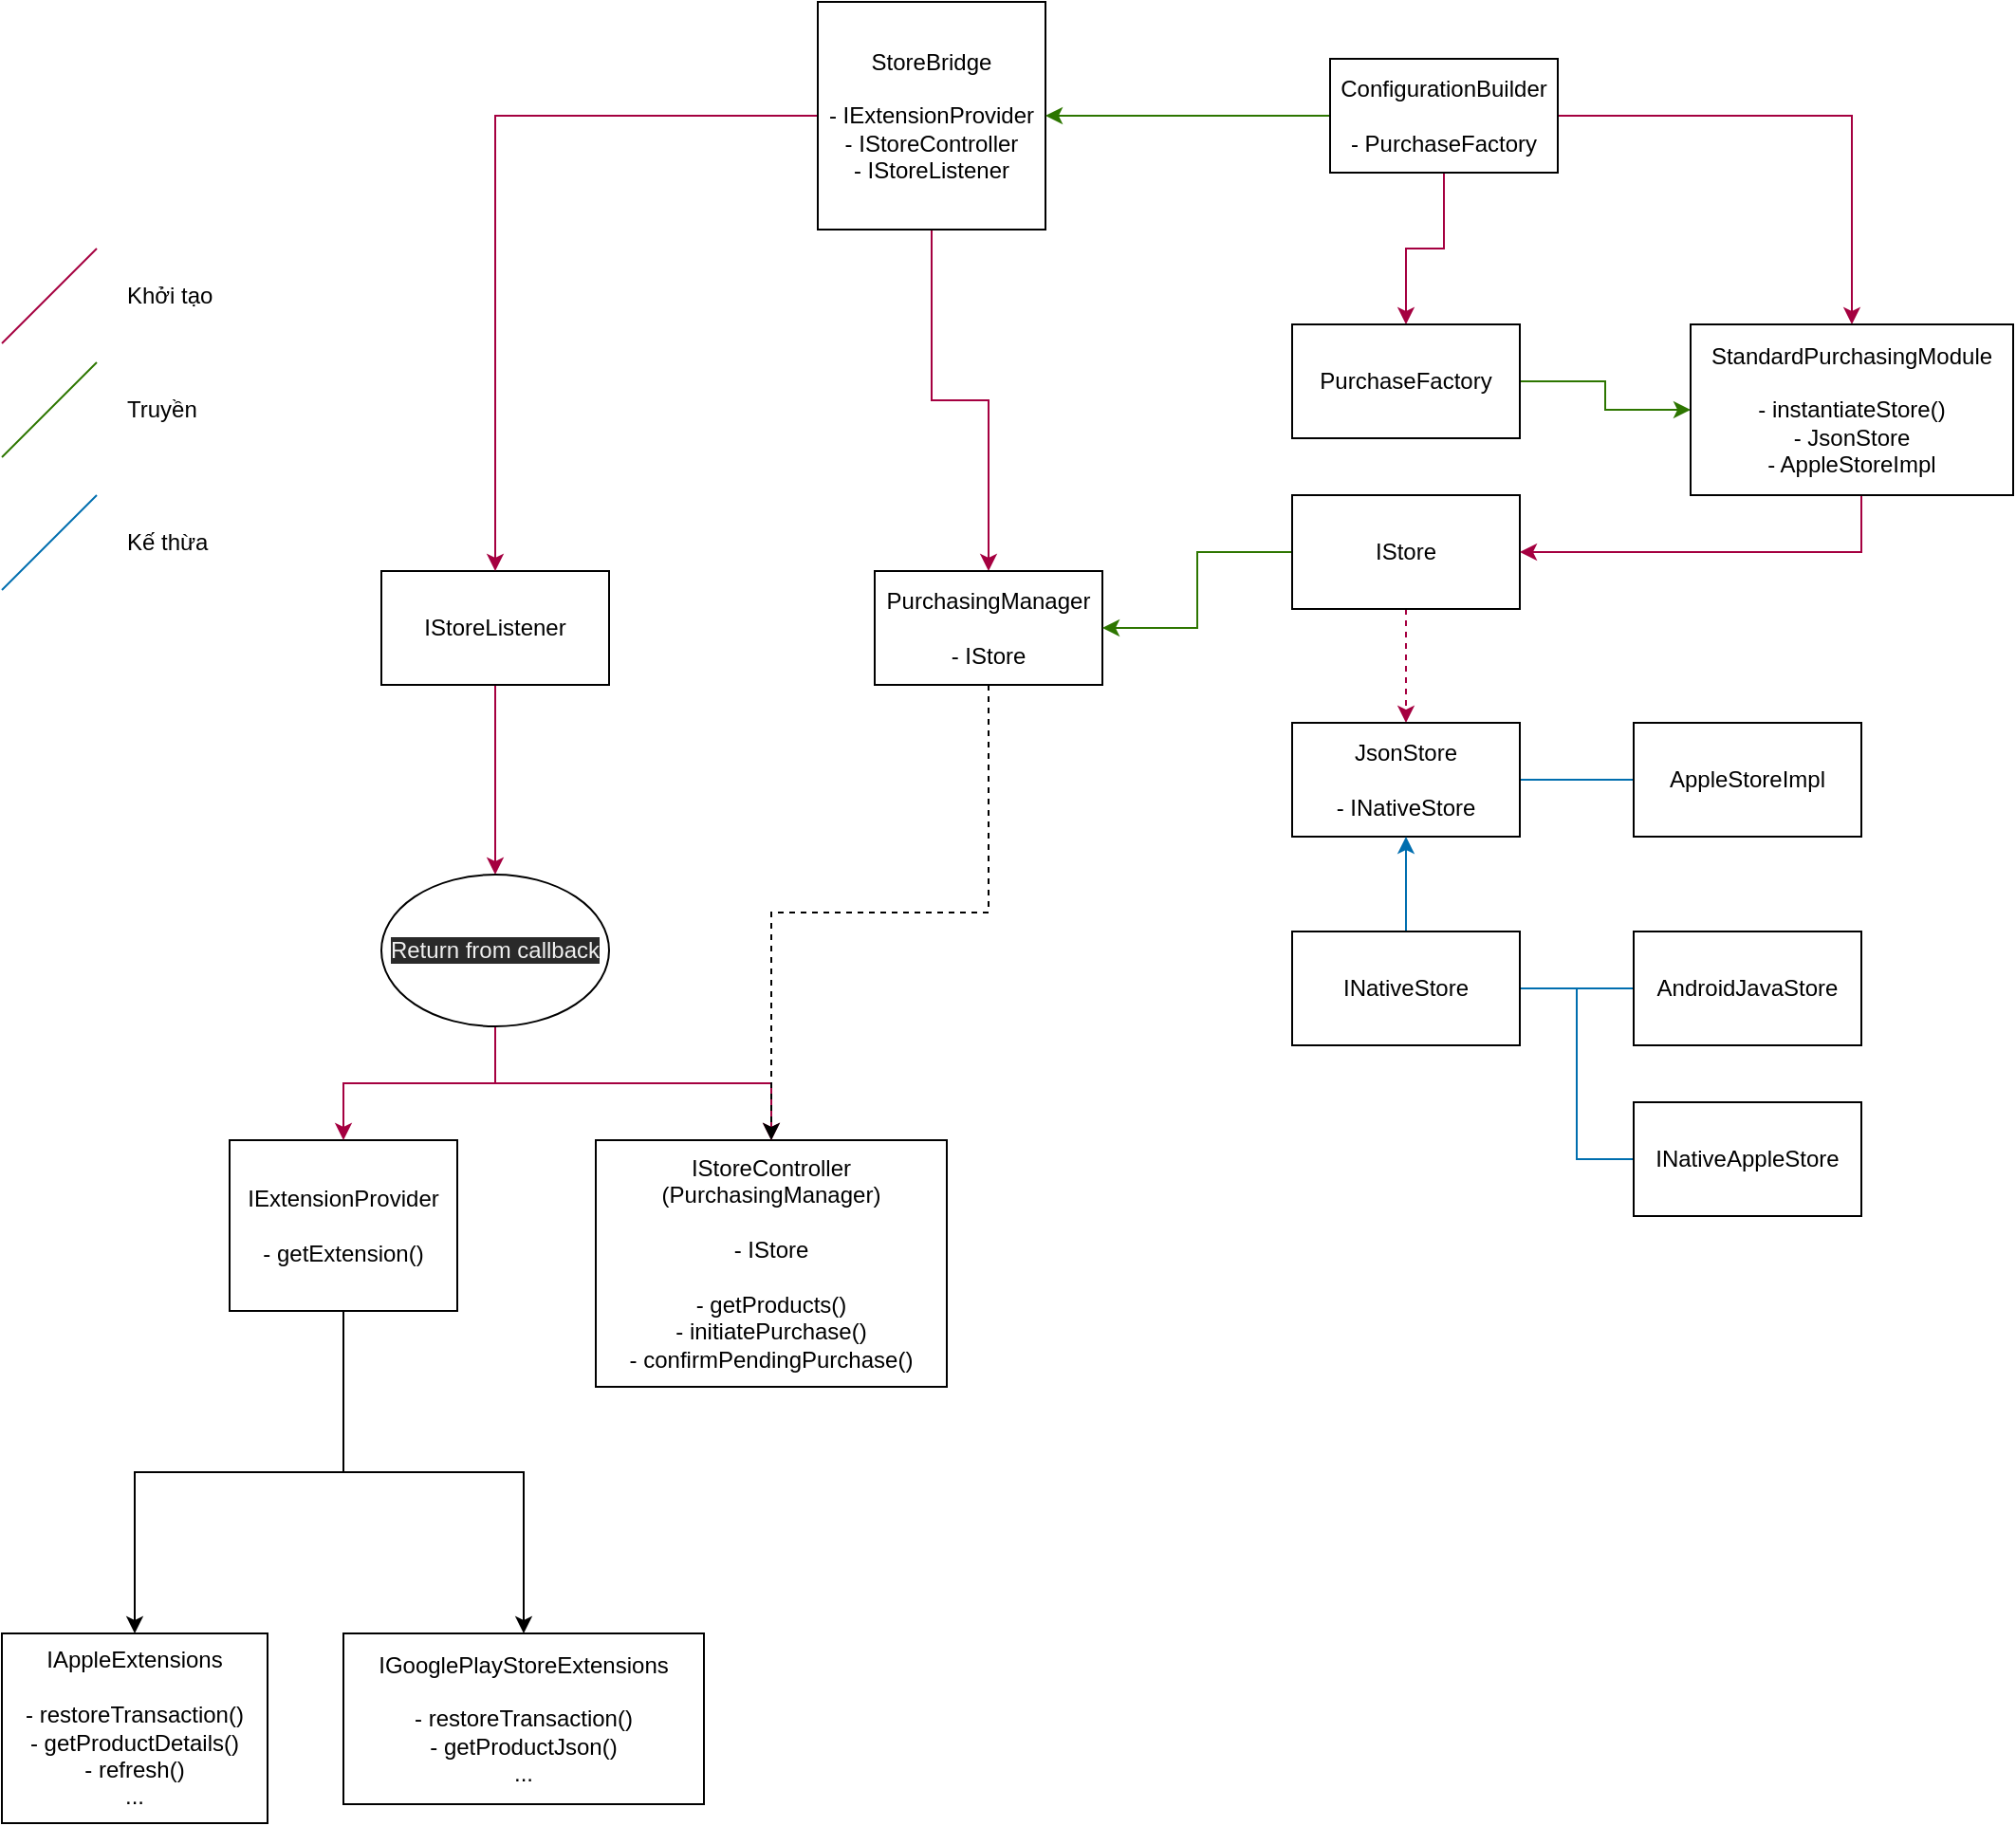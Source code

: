 <mxfile version="20.5.3" type="embed"><diagram id="zujzl2PPvhnFZI0LvEB5" name="Page-1"><mxGraphModel dx="748" dy="1873" grid="1" gridSize="10" guides="1" tooltips="1" connect="1" arrows="1" fold="1" page="1" pageScale="1" pageWidth="850" pageHeight="1100" math="0" shadow="0"><root><mxCell id="0"/><mxCell id="1" parent="0"/><mxCell id="2" value="IStoreController&lt;br&gt;(PurchasingManager)&lt;br&gt;&lt;br&gt;- IStore&lt;br&gt;&lt;br&gt;- getProducts()&lt;br&gt;- initiatePurchase()&lt;br&gt;- confirmPendingPurchase()" style="rounded=0;whiteSpace=wrap;html=1;" parent="1" vertex="1"><mxGeometry x="333" y="480" width="185" height="130" as="geometry"/></mxCell><mxCell id="9" style="edgeStyle=orthogonalEdgeStyle;rounded=0;orthogonalLoop=1;jettySize=auto;html=1;fillColor=#d80073;strokeColor=#A50040;" parent="1" source="3" target="8" edge="1"><mxGeometry relative="1" as="geometry"/></mxCell><mxCell id="3" value="IStoreListener" style="rounded=0;whiteSpace=wrap;html=1;" parent="1" vertex="1"><mxGeometry x="220" y="180" width="120" height="60" as="geometry"/></mxCell><mxCell id="18" style="edgeStyle=orthogonalEdgeStyle;rounded=0;orthogonalLoop=1;jettySize=auto;html=1;" parent="1" source="5" target="17" edge="1"><mxGeometry relative="1" as="geometry"/></mxCell><mxCell id="20" style="edgeStyle=orthogonalEdgeStyle;rounded=0;orthogonalLoop=1;jettySize=auto;html=1;" parent="1" source="5" target="19" edge="1"><mxGeometry relative="1" as="geometry"/></mxCell><mxCell id="5" value="IExtensionProvider&lt;br&gt;&lt;br&gt;- getExtension()" style="rounded=0;whiteSpace=wrap;html=1;" parent="1" vertex="1"><mxGeometry x="140" y="480" width="120" height="90" as="geometry"/></mxCell><mxCell id="10" style="edgeStyle=orthogonalEdgeStyle;rounded=0;orthogonalLoop=1;jettySize=auto;html=1;entryX=0.5;entryY=0;entryDx=0;entryDy=0;fillColor=#d80073;strokeColor=#A50040;" parent="1" source="8" target="5" edge="1"><mxGeometry relative="1" as="geometry"/></mxCell><mxCell id="11" style="edgeStyle=orthogonalEdgeStyle;rounded=0;orthogonalLoop=1;jettySize=auto;html=1;fillColor=#d80073;strokeColor=#A50040;" parent="1" source="8" target="2" edge="1"><mxGeometry relative="1" as="geometry"/></mxCell><mxCell id="8" value="&lt;meta charset=&quot;utf-8&quot;&gt;&lt;span style=&quot;color: rgb(240, 240, 240); font-family: Helvetica; font-size: 12px; font-style: normal; font-variant-ligatures: normal; font-variant-caps: normal; font-weight: 400; letter-spacing: normal; orphans: 2; text-align: center; text-indent: 0px; text-transform: none; widows: 2; word-spacing: 0px; -webkit-text-stroke-width: 0px; background-color: rgb(42, 42, 42); text-decoration-thickness: initial; text-decoration-style: initial; text-decoration-color: initial; float: none; display: inline !important;&quot;&gt;Return from callback&lt;/span&gt;" style="ellipse;whiteSpace=wrap;html=1;" parent="1" vertex="1"><mxGeometry x="220" y="340" width="120" height="80" as="geometry"/></mxCell><mxCell id="37" style="edgeStyle=orthogonalEdgeStyle;rounded=0;orthogonalLoop=1;jettySize=auto;html=1;entryX=0.5;entryY=0;entryDx=0;entryDy=0;fillColor=#d80073;strokeColor=#A50040;" edge="1" parent="1" source="12" target="31"><mxGeometry relative="1" as="geometry"/></mxCell><mxCell id="39" style="edgeStyle=orthogonalEdgeStyle;rounded=0;orthogonalLoop=1;jettySize=auto;html=1;entryX=0.5;entryY=0;entryDx=0;entryDy=0;fillColor=#d80073;strokeColor=#A50040;" edge="1" parent="1" source="12" target="3"><mxGeometry relative="1" as="geometry"/></mxCell><mxCell id="12" value="StoreBridge&lt;br&gt;&lt;br&gt;- IExtensionProvider&lt;br&gt;- IStoreController&lt;br&gt;- IStoreListener" style="rounded=0;whiteSpace=wrap;html=1;" parent="1" vertex="1"><mxGeometry x="450" y="-120" width="120" height="120" as="geometry"/></mxCell><mxCell id="17" value="IAppleExtensions&lt;br&gt;&lt;br&gt;- restoreTransaction()&lt;br&gt;- getProductDetails()&lt;br&gt;- refresh()&lt;br&gt;..." style="rounded=0;whiteSpace=wrap;html=1;" parent="1" vertex="1"><mxGeometry x="20" y="740" width="140" height="100" as="geometry"/></mxCell><mxCell id="19" value="IGooglePlayStoreExtensions&lt;br&gt;&lt;br&gt;- restoreTransaction()&lt;br&gt;- getProductJson()&lt;br&gt;..." style="rounded=0;whiteSpace=wrap;html=1;" parent="1" vertex="1"><mxGeometry x="200" y="740" width="190" height="90" as="geometry"/></mxCell><mxCell id="30" style="edgeStyle=orthogonalEdgeStyle;rounded=0;orthogonalLoop=1;jettySize=auto;html=1;entryX=1;entryY=0.5;entryDx=0;entryDy=0;fillColor=#60a917;strokeColor=#2D7600;" edge="1" parent="1" source="24" target="12"><mxGeometry relative="1" as="geometry"/></mxCell><mxCell id="36" style="edgeStyle=orthogonalEdgeStyle;rounded=0;orthogonalLoop=1;jettySize=auto;html=1;entryX=0.5;entryY=0;entryDx=0;entryDy=0;fillColor=#d80073;strokeColor=#A50040;" edge="1" parent="1" source="24" target="32"><mxGeometry relative="1" as="geometry"/></mxCell><mxCell id="41" style="edgeStyle=orthogonalEdgeStyle;rounded=0;orthogonalLoop=1;jettySize=auto;html=1;entryX=0.5;entryY=0;entryDx=0;entryDy=0;fillColor=#d80073;strokeColor=#A50040;" edge="1" parent="1" source="24" target="40"><mxGeometry relative="1" as="geometry"/></mxCell><mxCell id="24" value="ConfigurationBuilder&lt;br&gt;&lt;br&gt;- PurchaseFactory" style="rounded=0;whiteSpace=wrap;html=1;" parent="1" vertex="1"><mxGeometry x="720" y="-90" width="120" height="60" as="geometry"/></mxCell><mxCell id="27" value="" style="group" vertex="1" connectable="0" parent="1"><mxGeometry x="20" y="10" width="140" height="50" as="geometry"/></mxCell><mxCell id="14" value="" style="endArrow=none;html=1;rounded=0;fillColor=#d80073;strokeColor=#A50040;" parent="27" edge="1"><mxGeometry width="50" height="50" relative="1" as="geometry"><mxPoint y="50" as="sourcePoint"/><mxPoint x="50" as="targetPoint"/></mxGeometry></mxCell><mxCell id="15" value="Khởi tạo" style="text;strokeColor=none;fillColor=none;align=left;verticalAlign=middle;spacingLeft=4;spacingRight=4;overflow=hidden;points=[[0,0.5],[1,0.5]];portConstraint=eastwest;rotatable=0;whiteSpace=wrap;html=1;" parent="27" vertex="1"><mxGeometry x="60" y="10" width="80" height="30" as="geometry"/></mxCell><mxCell id="28" value="" style="group" vertex="1" connectable="0" parent="1"><mxGeometry x="20" y="70" width="140" height="50" as="geometry"/></mxCell><mxCell id="25" value="" style="endArrow=none;html=1;rounded=0;fillColor=#60a917;strokeColor=#2D7600;" edge="1" parent="28"><mxGeometry width="50" height="50" relative="1" as="geometry"><mxPoint y="50" as="sourcePoint"/><mxPoint x="50" as="targetPoint"/></mxGeometry></mxCell><mxCell id="26" value="Truyền" style="text;strokeColor=none;fillColor=none;align=left;verticalAlign=middle;spacingLeft=4;spacingRight=4;overflow=hidden;points=[[0,0.5],[1,0.5]];portConstraint=eastwest;rotatable=0;whiteSpace=wrap;html=1;" vertex="1" parent="28"><mxGeometry x="60" y="10" width="80" height="30" as="geometry"/></mxCell><mxCell id="44" style="edgeStyle=orthogonalEdgeStyle;rounded=0;orthogonalLoop=1;jettySize=auto;html=1;entryX=0.5;entryY=0;entryDx=0;entryDy=0;dashed=1;" edge="1" parent="1" source="31" target="2"><mxGeometry relative="1" as="geometry"/></mxCell><mxCell id="31" value="PurchasingManager&lt;br&gt;&lt;br&gt;- IStore" style="rounded=0;whiteSpace=wrap;html=1;" vertex="1" parent="1"><mxGeometry x="480" y="180" width="120" height="60" as="geometry"/></mxCell><mxCell id="42" style="edgeStyle=orthogonalEdgeStyle;rounded=0;orthogonalLoop=1;jettySize=auto;html=1;entryX=0;entryY=0.5;entryDx=0;entryDy=0;fillColor=#60a917;strokeColor=#2D7600;" edge="1" parent="1" source="32" target="40"><mxGeometry relative="1" as="geometry"/></mxCell><mxCell id="32" value="PurchaseFactory" style="rounded=0;whiteSpace=wrap;html=1;" vertex="1" parent="1"><mxGeometry x="700" y="50" width="120" height="60" as="geometry"/></mxCell><mxCell id="34" style="edgeStyle=orthogonalEdgeStyle;rounded=0;orthogonalLoop=1;jettySize=auto;html=1;entryX=1;entryY=0.5;entryDx=0;entryDy=0;fillColor=#60a917;strokeColor=#2D7600;" edge="1" parent="1" source="33" target="31"><mxGeometry relative="1" as="geometry"/></mxCell><mxCell id="46" style="edgeStyle=orthogonalEdgeStyle;rounded=0;orthogonalLoop=1;jettySize=auto;html=1;dashed=1;fillColor=#d80073;strokeColor=#A50040;" edge="1" parent="1" source="33" target="45"><mxGeometry relative="1" as="geometry"/></mxCell><mxCell id="33" value="IStore" style="rounded=0;whiteSpace=wrap;html=1;" vertex="1" parent="1"><mxGeometry x="700" y="140" width="120" height="60" as="geometry"/></mxCell><mxCell id="43" style="edgeStyle=orthogonalEdgeStyle;rounded=0;orthogonalLoop=1;jettySize=auto;html=1;fillColor=#d80073;strokeColor=#A50040;" edge="1" parent="1" source="40" target="33"><mxGeometry relative="1" as="geometry"><Array as="points"><mxPoint x="1000" y="170"/></Array></mxGeometry></mxCell><mxCell id="40" value="StandardPurchasingModule&lt;br&gt;&lt;br&gt;- instantiateStore()&lt;br&gt;- JsonStore&lt;br&gt;- AppleStoreImpl" style="rounded=0;whiteSpace=wrap;html=1;" vertex="1" parent="1"><mxGeometry x="910" y="50" width="170" height="90" as="geometry"/></mxCell><mxCell id="50" style="edgeStyle=orthogonalEdgeStyle;rounded=0;orthogonalLoop=1;jettySize=auto;html=1;fillColor=#1ba1e2;strokeColor=#006EAF;endArrow=none;endFill=0;" edge="1" parent="1" source="45" target="49"><mxGeometry relative="1" as="geometry"/></mxCell><mxCell id="45" value="JsonStore&lt;br&gt;&lt;br&gt;- INativeStore" style="rounded=0;whiteSpace=wrap;html=1;" vertex="1" parent="1"><mxGeometry x="700" y="260" width="120" height="60" as="geometry"/></mxCell><mxCell id="49" value="AppleStoreImpl" style="rounded=0;whiteSpace=wrap;html=1;" vertex="1" parent="1"><mxGeometry x="880" y="260" width="120" height="60" as="geometry"/></mxCell><mxCell id="62" style="edgeStyle=orthogonalEdgeStyle;rounded=0;orthogonalLoop=1;jettySize=auto;html=1;exitX=1;exitY=0.5;exitDx=0;exitDy=0;endArrow=none;endFill=0;fillColor=#1ba1e2;strokeColor=#006EAF;" edge="1" parent="1" source="51" target="60"><mxGeometry relative="1" as="geometry"/></mxCell><mxCell id="63" style="edgeStyle=orthogonalEdgeStyle;rounded=0;orthogonalLoop=1;jettySize=auto;html=1;entryX=0;entryY=0.5;entryDx=0;entryDy=0;endArrow=none;endFill=0;fillColor=#1ba1e2;strokeColor=#006EAF;" edge="1" parent="1" source="51" target="61"><mxGeometry relative="1" as="geometry"/></mxCell><mxCell id="64" style="edgeStyle=orthogonalEdgeStyle;rounded=0;orthogonalLoop=1;jettySize=auto;html=1;exitX=0.5;exitY=0;exitDx=0;exitDy=0;entryX=0.5;entryY=1;entryDx=0;entryDy=0;endArrow=classic;endFill=1;fillColor=#1ba1e2;strokeColor=#006EAF;" edge="1" parent="1" source="51" target="45"><mxGeometry relative="1" as="geometry"/></mxCell><mxCell id="51" value="INativeStore" style="rounded=0;whiteSpace=wrap;html=1;" vertex="1" parent="1"><mxGeometry x="700" y="370" width="120" height="60" as="geometry"/></mxCell><mxCell id="59" value="" style="group" vertex="1" connectable="0" parent="1"><mxGeometry x="20" y="140" width="140" height="50" as="geometry"/></mxCell><mxCell id="54" value="" style="endArrow=none;html=1;rounded=0;fillColor=#1ba1e2;strokeColor=#006EAF;" edge="1" parent="59"><mxGeometry width="50" height="50" relative="1" as="geometry"><mxPoint y="50" as="sourcePoint"/><mxPoint x="50" as="targetPoint"/></mxGeometry></mxCell><mxCell id="55" value="Kế thừa" style="text;strokeColor=none;fillColor=none;align=left;verticalAlign=middle;spacingLeft=4;spacingRight=4;overflow=hidden;points=[[0,0.5],[1,0.5]];portConstraint=eastwest;rotatable=0;whiteSpace=wrap;html=1;" vertex="1" parent="59"><mxGeometry x="60" y="10" width="80" height="30" as="geometry"/></mxCell><mxCell id="60" value="AndroidJavaStore" style="rounded=0;whiteSpace=wrap;html=1;" vertex="1" parent="1"><mxGeometry x="880" y="370" width="120" height="60" as="geometry"/></mxCell><mxCell id="61" value="INativeAppleStore" style="rounded=0;whiteSpace=wrap;html=1;" vertex="1" parent="1"><mxGeometry x="880" y="460" width="120" height="60" as="geometry"/></mxCell></root></mxGraphModel></diagram></mxfile>